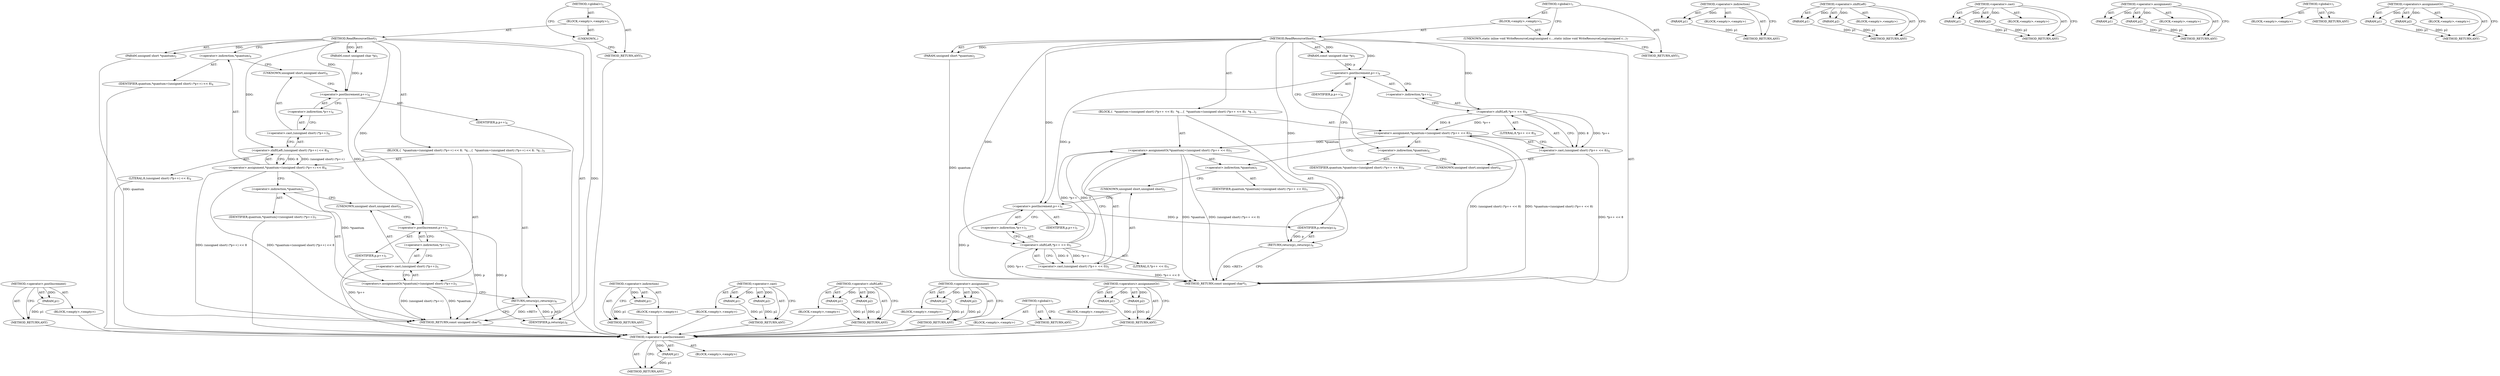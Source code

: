 digraph "&lt;operators&gt;.assignmentOr" {
vulnerable_77 [label=<(METHOD,&lt;operator&gt;.postIncrement)>];
vulnerable_78 [label=<(PARAM,p1)>];
vulnerable_79 [label=<(BLOCK,&lt;empty&gt;,&lt;empty&gt;)>];
vulnerable_80 [label=<(METHOD_RETURN,ANY)>];
vulnerable_6 [label=<(METHOD,&lt;global&gt;)<SUB>1</SUB>>];
vulnerable_7 [label=<(BLOCK,&lt;empty&gt;,&lt;empty&gt;)<SUB>1</SUB>>];
vulnerable_8 [label=<(METHOD,ReadResourceShort)<SUB>1</SUB>>];
vulnerable_9 [label=<(PARAM,const unsigned char *p)<SUB>1</SUB>>];
vulnerable_10 [label=<(PARAM,unsigned short *quantum)<SUB>2</SUB>>];
vulnerable_11 [label=<(BLOCK,{
  *quantum=(unsigned short) (*p++ &lt;&lt; 8);
  *q...,{
  *quantum=(unsigned short) (*p++ &lt;&lt; 8);
  *q...)<SUB>3</SUB>>];
vulnerable_12 [label=<(&lt;operator&gt;.assignment,*quantum=(unsigned short) (*p++ &lt;&lt; 8))<SUB>4</SUB>>];
vulnerable_13 [label=<(&lt;operator&gt;.indirection,*quantum)<SUB>4</SUB>>];
vulnerable_14 [label=<(IDENTIFIER,quantum,*quantum=(unsigned short) (*p++ &lt;&lt; 8))<SUB>4</SUB>>];
vulnerable_15 [label=<(&lt;operator&gt;.cast,(unsigned short) (*p++ &lt;&lt; 8))<SUB>4</SUB>>];
vulnerable_16 [label=<(UNKNOWN,unsigned short,unsigned short)<SUB>4</SUB>>];
vulnerable_17 [label=<(&lt;operator&gt;.shiftLeft,*p++ &lt;&lt; 8)<SUB>4</SUB>>];
vulnerable_18 [label=<(&lt;operator&gt;.indirection,*p++)<SUB>4</SUB>>];
vulnerable_19 [label=<(&lt;operator&gt;.postIncrement,p++)<SUB>4</SUB>>];
vulnerable_20 [label=<(IDENTIFIER,p,p++)<SUB>4</SUB>>];
vulnerable_21 [label=<(LITERAL,8,*p++ &lt;&lt; 8)<SUB>4</SUB>>];
vulnerable_22 [label=<(&lt;operators&gt;.assignmentOr,*quantum|=(unsigned short) (*p++ &lt;&lt; 0))<SUB>5</SUB>>];
vulnerable_23 [label=<(&lt;operator&gt;.indirection,*quantum)<SUB>5</SUB>>];
vulnerable_24 [label=<(IDENTIFIER,quantum,*quantum|=(unsigned short) (*p++ &lt;&lt; 0))<SUB>5</SUB>>];
vulnerable_25 [label=<(&lt;operator&gt;.cast,(unsigned short) (*p++ &lt;&lt; 0))<SUB>5</SUB>>];
vulnerable_26 [label=<(UNKNOWN,unsigned short,unsigned short)<SUB>5</SUB>>];
vulnerable_27 [label=<(&lt;operator&gt;.shiftLeft,*p++ &lt;&lt; 0)<SUB>5</SUB>>];
vulnerable_28 [label=<(&lt;operator&gt;.indirection,*p++)<SUB>5</SUB>>];
vulnerable_29 [label=<(&lt;operator&gt;.postIncrement,p++)<SUB>5</SUB>>];
vulnerable_30 [label=<(IDENTIFIER,p,p++)<SUB>5</SUB>>];
vulnerable_31 [label=<(LITERAL,0,*p++ &lt;&lt; 0)<SUB>5</SUB>>];
vulnerable_32 [label=<(RETURN,return(p);,return(p);)<SUB>6</SUB>>];
vulnerable_33 [label=<(IDENTIFIER,p,return(p);)<SUB>6</SUB>>];
vulnerable_34 [label=<(METHOD_RETURN,const unsigned char*)<SUB>1</SUB>>];
vulnerable_36 [label=<(UNKNOWN,static inline void WriteResourceLong(unsigned c...,static inline void WriteResourceLong(unsigned c...)<SUB>7</SUB>>];
vulnerable_37 [label=<(METHOD_RETURN,ANY)<SUB>1</SUB>>];
vulnerable_63 [label=<(METHOD,&lt;operator&gt;.indirection)>];
vulnerable_64 [label=<(PARAM,p1)>];
vulnerable_65 [label=<(BLOCK,&lt;empty&gt;,&lt;empty&gt;)>];
vulnerable_66 [label=<(METHOD_RETURN,ANY)>];
vulnerable_72 [label=<(METHOD,&lt;operator&gt;.shiftLeft)>];
vulnerable_73 [label=<(PARAM,p1)>];
vulnerable_74 [label=<(PARAM,p2)>];
vulnerable_75 [label=<(BLOCK,&lt;empty&gt;,&lt;empty&gt;)>];
vulnerable_76 [label=<(METHOD_RETURN,ANY)>];
vulnerable_67 [label=<(METHOD,&lt;operator&gt;.cast)>];
vulnerable_68 [label=<(PARAM,p1)>];
vulnerable_69 [label=<(PARAM,p2)>];
vulnerable_70 [label=<(BLOCK,&lt;empty&gt;,&lt;empty&gt;)>];
vulnerable_71 [label=<(METHOD_RETURN,ANY)>];
vulnerable_58 [label=<(METHOD,&lt;operator&gt;.assignment)>];
vulnerable_59 [label=<(PARAM,p1)>];
vulnerable_60 [label=<(PARAM,p2)>];
vulnerable_61 [label=<(BLOCK,&lt;empty&gt;,&lt;empty&gt;)>];
vulnerable_62 [label=<(METHOD_RETURN,ANY)>];
vulnerable_52 [label=<(METHOD,&lt;global&gt;)<SUB>1</SUB>>];
vulnerable_53 [label=<(BLOCK,&lt;empty&gt;,&lt;empty&gt;)>];
vulnerable_54 [label=<(METHOD_RETURN,ANY)>];
vulnerable_81 [label=<(METHOD,&lt;operators&gt;.assignmentOr)>];
vulnerable_82 [label=<(PARAM,p1)>];
vulnerable_83 [label=<(PARAM,p2)>];
vulnerable_84 [label=<(BLOCK,&lt;empty&gt;,&lt;empty&gt;)>];
vulnerable_85 [label=<(METHOD_RETURN,ANY)>];
fixed_75 [label=<(METHOD,&lt;operator&gt;.postIncrement)>];
fixed_76 [label=<(PARAM,p1)>];
fixed_77 [label=<(BLOCK,&lt;empty&gt;,&lt;empty&gt;)>];
fixed_78 [label=<(METHOD_RETURN,ANY)>];
fixed_6 [label=<(METHOD,&lt;global&gt;)<SUB>1</SUB>>];
fixed_7 [label=<(BLOCK,&lt;empty&gt;,&lt;empty&gt;)<SUB>1</SUB>>];
fixed_8 [label=<(METHOD,ReadResourceShort)<SUB>1</SUB>>];
fixed_9 [label=<(PARAM,const unsigned char *p)<SUB>1</SUB>>];
fixed_10 [label=<(PARAM,unsigned short *quantum)<SUB>2</SUB>>];
fixed_11 [label=<(BLOCK,{
  *quantum=(unsigned short) (*p++) &lt;&lt; 8;
  *q...,{
  *quantum=(unsigned short) (*p++) &lt;&lt; 8;
  *q...)<SUB>3</SUB>>];
fixed_12 [label=<(&lt;operator&gt;.assignment,*quantum=(unsigned short) (*p++) &lt;&lt; 8)<SUB>4</SUB>>];
fixed_13 [label=<(&lt;operator&gt;.indirection,*quantum)<SUB>4</SUB>>];
fixed_14 [label=<(IDENTIFIER,quantum,*quantum=(unsigned short) (*p++) &lt;&lt; 8)<SUB>4</SUB>>];
fixed_15 [label=<(&lt;operator&gt;.shiftLeft,(unsigned short) (*p++) &lt;&lt; 8)<SUB>4</SUB>>];
fixed_16 [label=<(&lt;operator&gt;.cast,(unsigned short) (*p++))<SUB>4</SUB>>];
fixed_17 [label=<(UNKNOWN,unsigned short,unsigned short)<SUB>4</SUB>>];
fixed_18 [label=<(&lt;operator&gt;.indirection,*p++)<SUB>4</SUB>>];
fixed_19 [label=<(&lt;operator&gt;.postIncrement,p++)<SUB>4</SUB>>];
fixed_20 [label=<(IDENTIFIER,p,p++)<SUB>4</SUB>>];
fixed_21 [label=<(LITERAL,8,(unsigned short) (*p++) &lt;&lt; 8)<SUB>4</SUB>>];
fixed_22 [label=<(&lt;operators&gt;.assignmentOr,*quantum|=(unsigned short) (*p++))<SUB>5</SUB>>];
fixed_23 [label=<(&lt;operator&gt;.indirection,*quantum)<SUB>5</SUB>>];
fixed_24 [label=<(IDENTIFIER,quantum,*quantum|=(unsigned short) (*p++))<SUB>5</SUB>>];
fixed_25 [label=<(&lt;operator&gt;.cast,(unsigned short) (*p++))<SUB>5</SUB>>];
fixed_26 [label=<(UNKNOWN,unsigned short,unsigned short)<SUB>5</SUB>>];
fixed_27 [label=<(&lt;operator&gt;.indirection,*p++)<SUB>5</SUB>>];
fixed_28 [label=<(&lt;operator&gt;.postIncrement,p++)<SUB>5</SUB>>];
fixed_29 [label=<(IDENTIFIER,p,p++)<SUB>5</SUB>>];
fixed_30 [label=<(RETURN,return(p);,return(p);)<SUB>6</SUB>>];
fixed_31 [label=<(IDENTIFIER,p,return(p);)<SUB>6</SUB>>];
fixed_32 [label=<(METHOD_RETURN,const unsigned char*)<SUB>1</SUB>>];
fixed_34 [label=<(UNKNOWN,,)>];
fixed_35 [label=<(METHOD_RETURN,ANY)<SUB>1</SUB>>];
fixed_61 [label=<(METHOD,&lt;operator&gt;.indirection)>];
fixed_62 [label=<(PARAM,p1)>];
fixed_63 [label=<(BLOCK,&lt;empty&gt;,&lt;empty&gt;)>];
fixed_64 [label=<(METHOD_RETURN,ANY)>];
fixed_70 [label=<(METHOD,&lt;operator&gt;.cast)>];
fixed_71 [label=<(PARAM,p1)>];
fixed_72 [label=<(PARAM,p2)>];
fixed_73 [label=<(BLOCK,&lt;empty&gt;,&lt;empty&gt;)>];
fixed_74 [label=<(METHOD_RETURN,ANY)>];
fixed_65 [label=<(METHOD,&lt;operator&gt;.shiftLeft)>];
fixed_66 [label=<(PARAM,p1)>];
fixed_67 [label=<(PARAM,p2)>];
fixed_68 [label=<(BLOCK,&lt;empty&gt;,&lt;empty&gt;)>];
fixed_69 [label=<(METHOD_RETURN,ANY)>];
fixed_56 [label=<(METHOD,&lt;operator&gt;.assignment)>];
fixed_57 [label=<(PARAM,p1)>];
fixed_58 [label=<(PARAM,p2)>];
fixed_59 [label=<(BLOCK,&lt;empty&gt;,&lt;empty&gt;)>];
fixed_60 [label=<(METHOD_RETURN,ANY)>];
fixed_50 [label=<(METHOD,&lt;global&gt;)<SUB>1</SUB>>];
fixed_51 [label=<(BLOCK,&lt;empty&gt;,&lt;empty&gt;)>];
fixed_52 [label=<(METHOD_RETURN,ANY)>];
fixed_79 [label=<(METHOD,&lt;operators&gt;.assignmentOr)>];
fixed_80 [label=<(PARAM,p1)>];
fixed_81 [label=<(PARAM,p2)>];
fixed_82 [label=<(BLOCK,&lt;empty&gt;,&lt;empty&gt;)>];
fixed_83 [label=<(METHOD_RETURN,ANY)>];
vulnerable_77 -> vulnerable_78  [key=0, label="AST: "];
vulnerable_77 -> vulnerable_78  [key=1, label="DDG: "];
vulnerable_77 -> vulnerable_79  [key=0, label="AST: "];
vulnerable_77 -> vulnerable_80  [key=0, label="AST: "];
vulnerable_77 -> vulnerable_80  [key=1, label="CFG: "];
vulnerable_78 -> vulnerable_80  [key=0, label="DDG: p1"];
vulnerable_6 -> vulnerable_7  [key=0, label="AST: "];
vulnerable_6 -> vulnerable_37  [key=0, label="AST: "];
vulnerable_6 -> vulnerable_36  [key=0, label="CFG: "];
vulnerable_7 -> vulnerable_8  [key=0, label="AST: "];
vulnerable_7 -> vulnerable_36  [key=0, label="AST: "];
vulnerable_8 -> vulnerable_9  [key=0, label="AST: "];
vulnerable_8 -> vulnerable_9  [key=1, label="DDG: "];
vulnerable_8 -> vulnerable_10  [key=0, label="AST: "];
vulnerable_8 -> vulnerable_10  [key=1, label="DDG: "];
vulnerable_8 -> vulnerable_11  [key=0, label="AST: "];
vulnerable_8 -> vulnerable_34  [key=0, label="AST: "];
vulnerable_8 -> vulnerable_13  [key=0, label="CFG: "];
vulnerable_8 -> vulnerable_33  [key=0, label="DDG: "];
vulnerable_8 -> vulnerable_17  [key=0, label="DDG: "];
vulnerable_8 -> vulnerable_27  [key=0, label="DDG: "];
vulnerable_8 -> vulnerable_19  [key=0, label="DDG: "];
vulnerable_8 -> vulnerable_29  [key=0, label="DDG: "];
vulnerable_9 -> vulnerable_19  [key=0, label="DDG: p"];
vulnerable_10 -> vulnerable_34  [key=0, label="DDG: quantum"];
vulnerable_11 -> vulnerable_12  [key=0, label="AST: "];
vulnerable_11 -> vulnerable_22  [key=0, label="AST: "];
vulnerable_11 -> vulnerable_32  [key=0, label="AST: "];
vulnerable_12 -> vulnerable_13  [key=0, label="AST: "];
vulnerable_12 -> vulnerable_15  [key=0, label="AST: "];
vulnerable_12 -> vulnerable_23  [key=0, label="CFG: "];
vulnerable_12 -> vulnerable_34  [key=0, label="DDG: (unsigned short) (*p++ &lt;&lt; 8)"];
vulnerable_12 -> vulnerable_34  [key=1, label="DDG: *quantum=(unsigned short) (*p++ &lt;&lt; 8)"];
vulnerable_12 -> vulnerable_22  [key=0, label="DDG: *quantum"];
vulnerable_13 -> vulnerable_14  [key=0, label="AST: "];
vulnerable_13 -> vulnerable_16  [key=0, label="CFG: "];
vulnerable_15 -> vulnerable_16  [key=0, label="AST: "];
vulnerable_15 -> vulnerable_17  [key=0, label="AST: "];
vulnerable_15 -> vulnerable_12  [key=0, label="CFG: "];
vulnerable_15 -> vulnerable_34  [key=0, label="DDG: *p++ &lt;&lt; 8"];
vulnerable_16 -> vulnerable_19  [key=0, label="CFG: "];
vulnerable_17 -> vulnerable_18  [key=0, label="AST: "];
vulnerable_17 -> vulnerable_21  [key=0, label="AST: "];
vulnerable_17 -> vulnerable_15  [key=0, label="CFG: "];
vulnerable_17 -> vulnerable_15  [key=1, label="DDG: *p++"];
vulnerable_17 -> vulnerable_15  [key=2, label="DDG: 8"];
vulnerable_17 -> vulnerable_12  [key=0, label="DDG: *p++"];
vulnerable_17 -> vulnerable_12  [key=1, label="DDG: 8"];
vulnerable_18 -> vulnerable_19  [key=0, label="AST: "];
vulnerable_18 -> vulnerable_17  [key=0, label="CFG: "];
vulnerable_19 -> vulnerable_20  [key=0, label="AST: "];
vulnerable_19 -> vulnerable_18  [key=0, label="CFG: "];
vulnerable_19 -> vulnerable_29  [key=0, label="DDG: p"];
vulnerable_22 -> vulnerable_23  [key=0, label="AST: "];
vulnerable_22 -> vulnerable_25  [key=0, label="AST: "];
vulnerable_22 -> vulnerable_32  [key=0, label="CFG: "];
vulnerable_22 -> vulnerable_34  [key=0, label="DDG: *quantum"];
vulnerable_22 -> vulnerable_34  [key=1, label="DDG: (unsigned short) (*p++ &lt;&lt; 0)"];
vulnerable_23 -> vulnerable_24  [key=0, label="AST: "];
vulnerable_23 -> vulnerable_26  [key=0, label="CFG: "];
vulnerable_25 -> vulnerable_26  [key=0, label="AST: "];
vulnerable_25 -> vulnerable_27  [key=0, label="AST: "];
vulnerable_25 -> vulnerable_22  [key=0, label="CFG: "];
vulnerable_25 -> vulnerable_34  [key=0, label="DDG: *p++ &lt;&lt; 0"];
vulnerable_26 -> vulnerable_29  [key=0, label="CFG: "];
vulnerable_27 -> vulnerable_28  [key=0, label="AST: "];
vulnerable_27 -> vulnerable_31  [key=0, label="AST: "];
vulnerable_27 -> vulnerable_25  [key=0, label="CFG: "];
vulnerable_27 -> vulnerable_25  [key=1, label="DDG: *p++"];
vulnerable_27 -> vulnerable_25  [key=2, label="DDG: 0"];
vulnerable_27 -> vulnerable_34  [key=0, label="DDG: *p++"];
vulnerable_27 -> vulnerable_22  [key=0, label="DDG: *p++"];
vulnerable_27 -> vulnerable_22  [key=1, label="DDG: 0"];
vulnerable_28 -> vulnerable_29  [key=0, label="AST: "];
vulnerable_28 -> vulnerable_27  [key=0, label="CFG: "];
vulnerable_29 -> vulnerable_30  [key=0, label="AST: "];
vulnerable_29 -> vulnerable_28  [key=0, label="CFG: "];
vulnerable_29 -> vulnerable_34  [key=0, label="DDG: p"];
vulnerable_29 -> vulnerable_33  [key=0, label="DDG: p"];
vulnerable_32 -> vulnerable_33  [key=0, label="AST: "];
vulnerable_32 -> vulnerable_34  [key=0, label="CFG: "];
vulnerable_32 -> vulnerable_34  [key=1, label="DDG: &lt;RET&gt;"];
vulnerable_33 -> vulnerable_32  [key=0, label="DDG: p"];
vulnerable_36 -> vulnerable_37  [key=0, label="CFG: "];
vulnerable_63 -> vulnerable_64  [key=0, label="AST: "];
vulnerable_63 -> vulnerable_64  [key=1, label="DDG: "];
vulnerable_63 -> vulnerable_65  [key=0, label="AST: "];
vulnerable_63 -> vulnerable_66  [key=0, label="AST: "];
vulnerable_63 -> vulnerable_66  [key=1, label="CFG: "];
vulnerable_64 -> vulnerable_66  [key=0, label="DDG: p1"];
vulnerable_72 -> vulnerable_73  [key=0, label="AST: "];
vulnerable_72 -> vulnerable_73  [key=1, label="DDG: "];
vulnerable_72 -> vulnerable_75  [key=0, label="AST: "];
vulnerable_72 -> vulnerable_74  [key=0, label="AST: "];
vulnerable_72 -> vulnerable_74  [key=1, label="DDG: "];
vulnerable_72 -> vulnerable_76  [key=0, label="AST: "];
vulnerable_72 -> vulnerable_76  [key=1, label="CFG: "];
vulnerable_73 -> vulnerable_76  [key=0, label="DDG: p1"];
vulnerable_74 -> vulnerable_76  [key=0, label="DDG: p2"];
vulnerable_67 -> vulnerable_68  [key=0, label="AST: "];
vulnerable_67 -> vulnerable_68  [key=1, label="DDG: "];
vulnerable_67 -> vulnerable_70  [key=0, label="AST: "];
vulnerable_67 -> vulnerable_69  [key=0, label="AST: "];
vulnerable_67 -> vulnerable_69  [key=1, label="DDG: "];
vulnerable_67 -> vulnerable_71  [key=0, label="AST: "];
vulnerable_67 -> vulnerable_71  [key=1, label="CFG: "];
vulnerable_68 -> vulnerable_71  [key=0, label="DDG: p1"];
vulnerable_69 -> vulnerable_71  [key=0, label="DDG: p2"];
vulnerable_58 -> vulnerable_59  [key=0, label="AST: "];
vulnerable_58 -> vulnerable_59  [key=1, label="DDG: "];
vulnerable_58 -> vulnerable_61  [key=0, label="AST: "];
vulnerable_58 -> vulnerable_60  [key=0, label="AST: "];
vulnerable_58 -> vulnerable_60  [key=1, label="DDG: "];
vulnerable_58 -> vulnerable_62  [key=0, label="AST: "];
vulnerable_58 -> vulnerable_62  [key=1, label="CFG: "];
vulnerable_59 -> vulnerable_62  [key=0, label="DDG: p1"];
vulnerable_60 -> vulnerable_62  [key=0, label="DDG: p2"];
vulnerable_52 -> vulnerable_53  [key=0, label="AST: "];
vulnerable_52 -> vulnerable_54  [key=0, label="AST: "];
vulnerable_52 -> vulnerable_54  [key=1, label="CFG: "];
vulnerable_81 -> vulnerable_82  [key=0, label="AST: "];
vulnerable_81 -> vulnerable_82  [key=1, label="DDG: "];
vulnerable_81 -> vulnerable_84  [key=0, label="AST: "];
vulnerable_81 -> vulnerable_83  [key=0, label="AST: "];
vulnerable_81 -> vulnerable_83  [key=1, label="DDG: "];
vulnerable_81 -> vulnerable_85  [key=0, label="AST: "];
vulnerable_81 -> vulnerable_85  [key=1, label="CFG: "];
vulnerable_82 -> vulnerable_85  [key=0, label="DDG: p1"];
vulnerable_83 -> vulnerable_85  [key=0, label="DDG: p2"];
fixed_75 -> fixed_76  [key=0, label="AST: "];
fixed_75 -> fixed_76  [key=1, label="DDG: "];
fixed_75 -> fixed_77  [key=0, label="AST: "];
fixed_75 -> fixed_78  [key=0, label="AST: "];
fixed_75 -> fixed_78  [key=1, label="CFG: "];
fixed_76 -> fixed_78  [key=0, label="DDG: p1"];
fixed_77 -> vulnerable_77  [key=0];
fixed_78 -> vulnerable_77  [key=0];
fixed_6 -> fixed_7  [key=0, label="AST: "];
fixed_6 -> fixed_35  [key=0, label="AST: "];
fixed_6 -> fixed_34  [key=0, label="CFG: "];
fixed_7 -> fixed_8  [key=0, label="AST: "];
fixed_7 -> fixed_34  [key=0, label="AST: "];
fixed_8 -> fixed_9  [key=0, label="AST: "];
fixed_8 -> fixed_9  [key=1, label="DDG: "];
fixed_8 -> fixed_10  [key=0, label="AST: "];
fixed_8 -> fixed_10  [key=1, label="DDG: "];
fixed_8 -> fixed_11  [key=0, label="AST: "];
fixed_8 -> fixed_32  [key=0, label="AST: "];
fixed_8 -> fixed_13  [key=0, label="CFG: "];
fixed_8 -> fixed_31  [key=0, label="DDG: "];
fixed_8 -> fixed_15  [key=0, label="DDG: "];
fixed_8 -> fixed_28  [key=0, label="DDG: "];
fixed_8 -> fixed_19  [key=0, label="DDG: "];
fixed_9 -> fixed_19  [key=0, label="DDG: p"];
fixed_10 -> fixed_32  [key=0, label="DDG: quantum"];
fixed_11 -> fixed_12  [key=0, label="AST: "];
fixed_11 -> fixed_22  [key=0, label="AST: "];
fixed_11 -> fixed_30  [key=0, label="AST: "];
fixed_12 -> fixed_13  [key=0, label="AST: "];
fixed_12 -> fixed_15  [key=0, label="AST: "];
fixed_12 -> fixed_23  [key=0, label="CFG: "];
fixed_12 -> fixed_32  [key=0, label="DDG: (unsigned short) (*p++) &lt;&lt; 8"];
fixed_12 -> fixed_32  [key=1, label="DDG: *quantum=(unsigned short) (*p++) &lt;&lt; 8"];
fixed_12 -> fixed_22  [key=0, label="DDG: *quantum"];
fixed_13 -> fixed_14  [key=0, label="AST: "];
fixed_13 -> fixed_17  [key=0, label="CFG: "];
fixed_14 -> vulnerable_77  [key=0];
fixed_15 -> fixed_16  [key=0, label="AST: "];
fixed_15 -> fixed_21  [key=0, label="AST: "];
fixed_15 -> fixed_12  [key=0, label="CFG: "];
fixed_15 -> fixed_12  [key=1, label="DDG: (unsigned short) (*p++)"];
fixed_15 -> fixed_12  [key=2, label="DDG: 8"];
fixed_16 -> fixed_17  [key=0, label="AST: "];
fixed_16 -> fixed_18  [key=0, label="AST: "];
fixed_16 -> fixed_15  [key=0, label="CFG: "];
fixed_17 -> fixed_19  [key=0, label="CFG: "];
fixed_18 -> fixed_19  [key=0, label="AST: "];
fixed_18 -> fixed_16  [key=0, label="CFG: "];
fixed_19 -> fixed_20  [key=0, label="AST: "];
fixed_19 -> fixed_18  [key=0, label="CFG: "];
fixed_19 -> fixed_28  [key=0, label="DDG: p"];
fixed_20 -> vulnerable_77  [key=0];
fixed_21 -> vulnerable_77  [key=0];
fixed_22 -> fixed_23  [key=0, label="AST: "];
fixed_22 -> fixed_25  [key=0, label="AST: "];
fixed_22 -> fixed_30  [key=0, label="CFG: "];
fixed_22 -> fixed_32  [key=0, label="DDG: *quantum"];
fixed_22 -> fixed_32  [key=1, label="DDG: (unsigned short) (*p++)"];
fixed_23 -> fixed_24  [key=0, label="AST: "];
fixed_23 -> fixed_26  [key=0, label="CFG: "];
fixed_24 -> vulnerable_77  [key=0];
fixed_25 -> fixed_26  [key=0, label="AST: "];
fixed_25 -> fixed_27  [key=0, label="AST: "];
fixed_25 -> fixed_22  [key=0, label="CFG: "];
fixed_25 -> fixed_32  [key=0, label="DDG: *p++"];
fixed_26 -> fixed_28  [key=0, label="CFG: "];
fixed_27 -> fixed_28  [key=0, label="AST: "];
fixed_27 -> fixed_25  [key=0, label="CFG: "];
fixed_28 -> fixed_29  [key=0, label="AST: "];
fixed_28 -> fixed_27  [key=0, label="CFG: "];
fixed_28 -> fixed_32  [key=0, label="DDG: p"];
fixed_28 -> fixed_31  [key=0, label="DDG: p"];
fixed_29 -> vulnerable_77  [key=0];
fixed_30 -> fixed_31  [key=0, label="AST: "];
fixed_30 -> fixed_32  [key=0, label="CFG: "];
fixed_30 -> fixed_32  [key=1, label="DDG: &lt;RET&gt;"];
fixed_31 -> fixed_30  [key=0, label="DDG: p"];
fixed_32 -> vulnerable_77  [key=0];
fixed_34 -> fixed_35  [key=0, label="CFG: "];
fixed_35 -> vulnerable_77  [key=0];
fixed_61 -> fixed_62  [key=0, label="AST: "];
fixed_61 -> fixed_62  [key=1, label="DDG: "];
fixed_61 -> fixed_63  [key=0, label="AST: "];
fixed_61 -> fixed_64  [key=0, label="AST: "];
fixed_61 -> fixed_64  [key=1, label="CFG: "];
fixed_62 -> fixed_64  [key=0, label="DDG: p1"];
fixed_63 -> vulnerable_77  [key=0];
fixed_64 -> vulnerable_77  [key=0];
fixed_70 -> fixed_71  [key=0, label="AST: "];
fixed_70 -> fixed_71  [key=1, label="DDG: "];
fixed_70 -> fixed_73  [key=0, label="AST: "];
fixed_70 -> fixed_72  [key=0, label="AST: "];
fixed_70 -> fixed_72  [key=1, label="DDG: "];
fixed_70 -> fixed_74  [key=0, label="AST: "];
fixed_70 -> fixed_74  [key=1, label="CFG: "];
fixed_71 -> fixed_74  [key=0, label="DDG: p1"];
fixed_72 -> fixed_74  [key=0, label="DDG: p2"];
fixed_73 -> vulnerable_77  [key=0];
fixed_74 -> vulnerable_77  [key=0];
fixed_65 -> fixed_66  [key=0, label="AST: "];
fixed_65 -> fixed_66  [key=1, label="DDG: "];
fixed_65 -> fixed_68  [key=0, label="AST: "];
fixed_65 -> fixed_67  [key=0, label="AST: "];
fixed_65 -> fixed_67  [key=1, label="DDG: "];
fixed_65 -> fixed_69  [key=0, label="AST: "];
fixed_65 -> fixed_69  [key=1, label="CFG: "];
fixed_66 -> fixed_69  [key=0, label="DDG: p1"];
fixed_67 -> fixed_69  [key=0, label="DDG: p2"];
fixed_68 -> vulnerable_77  [key=0];
fixed_69 -> vulnerable_77  [key=0];
fixed_56 -> fixed_57  [key=0, label="AST: "];
fixed_56 -> fixed_57  [key=1, label="DDG: "];
fixed_56 -> fixed_59  [key=0, label="AST: "];
fixed_56 -> fixed_58  [key=0, label="AST: "];
fixed_56 -> fixed_58  [key=1, label="DDG: "];
fixed_56 -> fixed_60  [key=0, label="AST: "];
fixed_56 -> fixed_60  [key=1, label="CFG: "];
fixed_57 -> fixed_60  [key=0, label="DDG: p1"];
fixed_58 -> fixed_60  [key=0, label="DDG: p2"];
fixed_59 -> vulnerable_77  [key=0];
fixed_60 -> vulnerable_77  [key=0];
fixed_50 -> fixed_51  [key=0, label="AST: "];
fixed_50 -> fixed_52  [key=0, label="AST: "];
fixed_50 -> fixed_52  [key=1, label="CFG: "];
fixed_51 -> vulnerable_77  [key=0];
fixed_52 -> vulnerable_77  [key=0];
fixed_79 -> fixed_80  [key=0, label="AST: "];
fixed_79 -> fixed_80  [key=1, label="DDG: "];
fixed_79 -> fixed_82  [key=0, label="AST: "];
fixed_79 -> fixed_81  [key=0, label="AST: "];
fixed_79 -> fixed_81  [key=1, label="DDG: "];
fixed_79 -> fixed_83  [key=0, label="AST: "];
fixed_79 -> fixed_83  [key=1, label="CFG: "];
fixed_80 -> fixed_83  [key=0, label="DDG: p1"];
fixed_81 -> fixed_83  [key=0, label="DDG: p2"];
fixed_82 -> vulnerable_77  [key=0];
fixed_83 -> vulnerable_77  [key=0];
}
